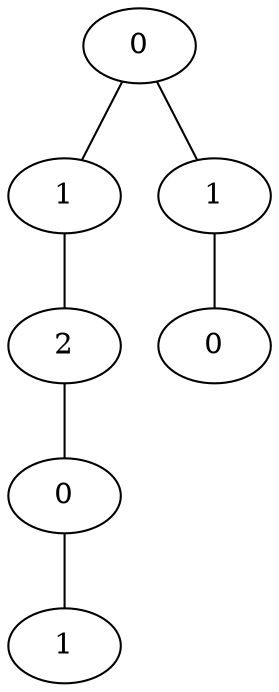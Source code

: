 graph {
a0[label=0];
a1[label=1];
a2[label=2];
a3[label=0];
a4[label=1];
a5[label=1];
a6[label=0];
a0 -- a1;
a0 -- a5;
a1 -- a2;
a2 -- a3;
a3 -- a4;
a5 -- a6;
}

